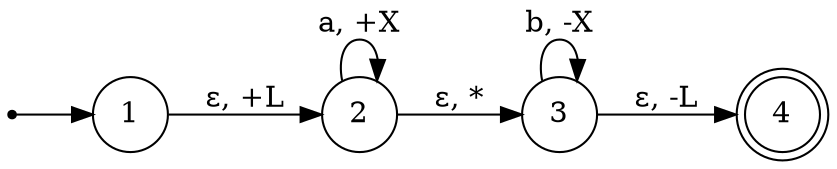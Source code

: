 // PDA
digraph {
	1 [label=1 shape=circle]
	2 [label=2 shape=circle]
	3 [label=3 shape=circle]
	4 [label=4 shape=circle]
	1 -> 2 [label="ε, +L"]
	2 -> 2 [label="a, +X"]
	2 -> 3 [label="ε, *"]
	3 -> 3 [label="b, -X"]
	3 -> 4 [label="ε, -L"]
	Start [shape=point]
	Start -> 1 [arrowhead=normal]
	4 [label=4 shape=doublecircle]
	rankdir=LR
	layout=dot
}
